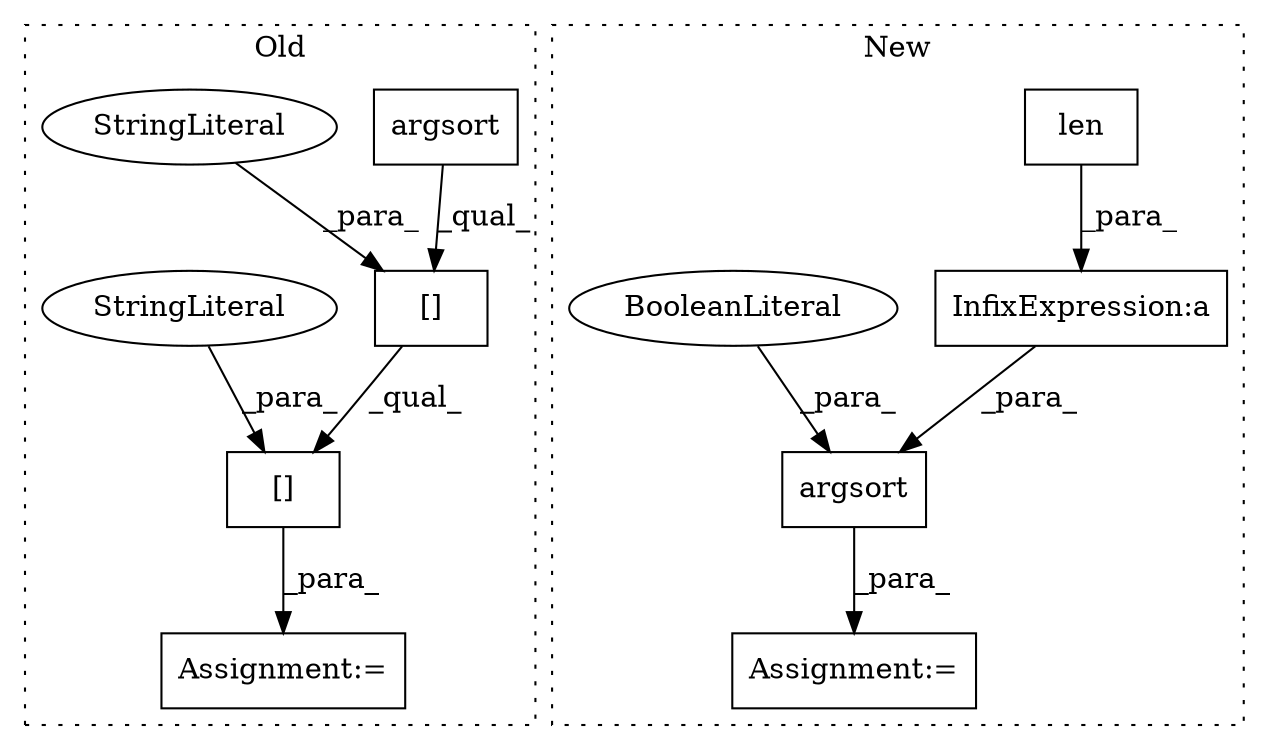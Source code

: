 digraph G {
subgraph cluster0 {
1 [label="argsort" a="32" s="30771,30784" l="8,1" shape="box"];
3 [label="[]" a="2" s="30771,30804" l="15,1" shape="box"];
5 [label="Assignment:=" a="7" s="30770" l="1" shape="box"];
7 [label="[]" a="2" s="30771,30845" l="35,1" shape="box"];
10 [label="StringLiteral" a="45" s="30786" l="18" shape="ellipse"];
11 [label="StringLiteral" a="45" s="30806" l="39" shape="ellipse"];
label = "Old";
style="dotted";
}
subgraph cluster1 {
2 [label="len" a="32" s="30778,30791" l="4,1" shape="box"];
4 [label="Assignment:=" a="7" s="30746" l="1" shape="box"];
6 [label="InfixExpression:a" a="27" s="30775" l="3" shape="box"];
8 [label="argsort" a="32" s="30756,30798" l="8,1" shape="box"];
9 [label="BooleanLiteral" a="9" s="30794" l="4" shape="ellipse"];
label = "New";
style="dotted";
}
1 -> 3 [label="_qual_"];
2 -> 6 [label="_para_"];
3 -> 7 [label="_qual_"];
6 -> 8 [label="_para_"];
7 -> 5 [label="_para_"];
8 -> 4 [label="_para_"];
9 -> 8 [label="_para_"];
10 -> 3 [label="_para_"];
11 -> 7 [label="_para_"];
}